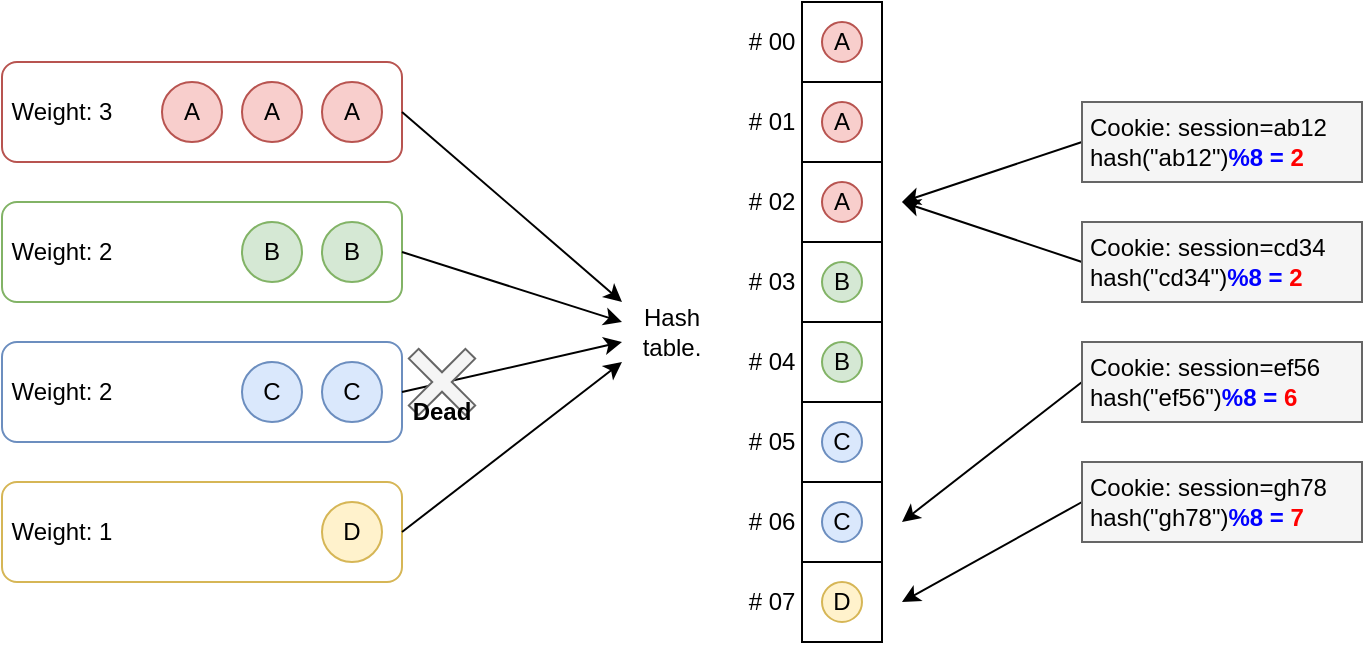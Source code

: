 <mxfile>
    <diagram id="SwyTIUc-K7ksmOeCrZUB" name="Page-1">
        <mxGraphModel dx="906" dy="421" grid="1" gridSize="10" guides="1" tooltips="1" connect="1" arrows="1" fold="1" page="1" pageScale="1" pageWidth="850" pageHeight="1100" math="0" shadow="0">
            <root>
                <mxCell id="0"/>
                <mxCell id="1" parent="0"/>
                <mxCell id="5" value="" style="rounded=1;whiteSpace=wrap;html=1;fillColor=default;strokeColor=#b85450;" parent="1" vertex="1">
                    <mxGeometry x="80" y="150" width="200" height="50" as="geometry"/>
                </mxCell>
                <mxCell id="7" value="" style="rounded=1;whiteSpace=wrap;html=1;fillColor=default;strokeColor=#82b366;" parent="1" vertex="1">
                    <mxGeometry x="80" y="220" width="200" height="50" as="geometry"/>
                </mxCell>
                <mxCell id="8" value="" style="rounded=1;whiteSpace=wrap;html=1;fillColor=default;strokeColor=#6c8ebf;" parent="1" vertex="1">
                    <mxGeometry x="80" y="290" width="200" height="50" as="geometry"/>
                </mxCell>
                <mxCell id="9" value="" style="rounded=1;whiteSpace=wrap;html=1;fillColor=default;strokeColor=#d6b656;" parent="1" vertex="1">
                    <mxGeometry x="80" y="360" width="200" height="50" as="geometry"/>
                </mxCell>
                <mxCell id="10" value="" style="endArrow=classic;html=1;exitX=1;exitY=0.5;exitDx=0;exitDy=0;" parent="1" source="5" edge="1">
                    <mxGeometry width="50" height="50" relative="1" as="geometry">
                        <mxPoint x="370" y="290" as="sourcePoint"/>
                        <mxPoint x="390" y="270" as="targetPoint"/>
                    </mxGeometry>
                </mxCell>
                <mxCell id="11" value="" style="endArrow=classic;html=1;exitX=1;exitY=0.5;exitDx=0;exitDy=0;" parent="1" source="9" edge="1">
                    <mxGeometry width="50" height="50" relative="1" as="geometry">
                        <mxPoint x="290" y="210" as="sourcePoint"/>
                        <mxPoint x="390" y="300" as="targetPoint"/>
                    </mxGeometry>
                </mxCell>
                <mxCell id="12" value="" style="endArrow=classic;html=1;exitX=1;exitY=0.5;exitDx=0;exitDy=0;" parent="1" source="8" edge="1">
                    <mxGeometry width="50" height="50" relative="1" as="geometry">
                        <mxPoint x="290" y="380" as="sourcePoint"/>
                        <mxPoint x="390" y="290" as="targetPoint"/>
                    </mxGeometry>
                </mxCell>
                <mxCell id="13" value="" style="endArrow=classic;html=1;exitX=1;exitY=0.5;exitDx=0;exitDy=0;" parent="1" source="7" edge="1">
                    <mxGeometry width="50" height="50" relative="1" as="geometry">
                        <mxPoint x="290" y="320" as="sourcePoint"/>
                        <mxPoint x="390" y="280" as="targetPoint"/>
                    </mxGeometry>
                </mxCell>
                <mxCell id="4" value="A" style="ellipse;whiteSpace=wrap;html=1;aspect=fixed;fillColor=#f8cecc;strokeColor=#b85450;" parent="1" vertex="1">
                    <mxGeometry x="240" y="160" width="30" height="30" as="geometry"/>
                </mxCell>
                <mxCell id="14" value="A" style="ellipse;whiteSpace=wrap;html=1;aspect=fixed;fillColor=#f8cecc;strokeColor=#b85450;" parent="1" vertex="1">
                    <mxGeometry x="200" y="160" width="30" height="30" as="geometry"/>
                </mxCell>
                <mxCell id="15" value="A" style="ellipse;whiteSpace=wrap;html=1;aspect=fixed;fillColor=#f8cecc;strokeColor=#b85450;" parent="1" vertex="1">
                    <mxGeometry x="160" y="160" width="30" height="30" as="geometry"/>
                </mxCell>
                <mxCell id="16" value="B" style="ellipse;whiteSpace=wrap;html=1;aspect=fixed;fillColor=#d5e8d4;strokeColor=#82b366;" parent="1" vertex="1">
                    <mxGeometry x="200" y="230" width="30" height="30" as="geometry"/>
                </mxCell>
                <mxCell id="17" value="B" style="ellipse;whiteSpace=wrap;html=1;aspect=fixed;fillColor=#d5e8d4;strokeColor=#82b366;" parent="1" vertex="1">
                    <mxGeometry x="240" y="230" width="30" height="30" as="geometry"/>
                </mxCell>
                <mxCell id="18" value="C" style="ellipse;whiteSpace=wrap;html=1;aspect=fixed;fillColor=#dae8fc;strokeColor=#6c8ebf;" parent="1" vertex="1">
                    <mxGeometry x="240" y="300" width="30" height="30" as="geometry"/>
                </mxCell>
                <mxCell id="19" value="C" style="ellipse;whiteSpace=wrap;html=1;aspect=fixed;fillColor=#dae8fc;strokeColor=#6c8ebf;" parent="1" vertex="1">
                    <mxGeometry x="200" y="300" width="30" height="30" as="geometry"/>
                </mxCell>
                <mxCell id="20" value="D" style="ellipse;whiteSpace=wrap;html=1;aspect=fixed;fillColor=#fff2cc;strokeColor=#d6b656;" parent="1" vertex="1">
                    <mxGeometry x="240" y="370" width="30" height="30" as="geometry"/>
                </mxCell>
                <mxCell id="21" value="" style="shape=cross;whiteSpace=wrap;html=1;fillColor=#f5f5f5;size=0.173;fontColor=#333333;strokeColor=#666666;rotation=45;" parent="1" vertex="1">
                    <mxGeometry x="280" y="290" width="40" height="40" as="geometry"/>
                </mxCell>
                <mxCell id="22" value="Dead" style="text;html=1;strokeColor=none;fillColor=none;align=center;verticalAlign=middle;whiteSpace=wrap;rounded=0;fontStyle=1" parent="1" vertex="1">
                    <mxGeometry x="270" y="310" width="60" height="30" as="geometry"/>
                </mxCell>
                <mxCell id="34" value="Weight: 3" style="text;html=1;strokeColor=none;fillColor=none;align=center;verticalAlign=middle;whiteSpace=wrap;rounded=0;" parent="1" vertex="1">
                    <mxGeometry x="80" y="160" width="60" height="30" as="geometry"/>
                </mxCell>
                <mxCell id="35" value="Weight: 2" style="text;html=1;strokeColor=none;fillColor=none;align=center;verticalAlign=middle;whiteSpace=wrap;rounded=0;" parent="1" vertex="1">
                    <mxGeometry x="80" y="230" width="60" height="30" as="geometry"/>
                </mxCell>
                <mxCell id="36" value="Weight: 2" style="text;html=1;strokeColor=none;fillColor=none;align=center;verticalAlign=middle;whiteSpace=wrap;rounded=0;" parent="1" vertex="1">
                    <mxGeometry x="80" y="300" width="60" height="30" as="geometry"/>
                </mxCell>
                <mxCell id="37" value="Weight: 1" style="text;html=1;strokeColor=none;fillColor=none;align=center;verticalAlign=middle;whiteSpace=wrap;rounded=0;" parent="1" vertex="1">
                    <mxGeometry x="80" y="370" width="60" height="30" as="geometry"/>
                </mxCell>
                <mxCell id="45" value="" style="group" parent="1" vertex="1" connectable="0">
                    <mxGeometry x="480" y="120" width="40" height="40" as="geometry"/>
                </mxCell>
                <mxCell id="44" value="" style="rounded=0;whiteSpace=wrap;html=1;" parent="45" vertex="1">
                    <mxGeometry width="40" height="40" as="geometry"/>
                </mxCell>
                <mxCell id="28" value="A" style="ellipse;whiteSpace=wrap;html=1;aspect=fixed;fillColor=#f8cecc;strokeColor=#b85450;" parent="45" vertex="1">
                    <mxGeometry x="10" y="10" width="20" height="20" as="geometry"/>
                </mxCell>
                <mxCell id="59" value="# 00" style="text;html=1;strokeColor=none;fillColor=none;align=center;verticalAlign=middle;whiteSpace=wrap;rounded=0;" parent="1" vertex="1">
                    <mxGeometry x="450" y="130" width="30" height="20" as="geometry"/>
                </mxCell>
                <mxCell id="60" value="" style="group;fillColor=#d5e8d4;strokeColor=#82b366;" parent="1" vertex="1" connectable="0">
                    <mxGeometry x="480" y="160" width="40" height="40" as="geometry"/>
                </mxCell>
                <mxCell id="61" value="" style="rounded=0;whiteSpace=wrap;html=1;" parent="60" vertex="1">
                    <mxGeometry width="40" height="40" as="geometry"/>
                </mxCell>
                <mxCell id="62" value="A" style="ellipse;whiteSpace=wrap;html=1;aspect=fixed;fillColor=#f8cecc;strokeColor=#b85450;" parent="60" vertex="1">
                    <mxGeometry x="10" y="10" width="20" height="20" as="geometry"/>
                </mxCell>
                <mxCell id="63" value="# 01" style="text;html=1;strokeColor=none;fillColor=none;align=center;verticalAlign=middle;whiteSpace=wrap;rounded=0;" parent="1" vertex="1">
                    <mxGeometry x="450" y="170" width="30" height="20" as="geometry"/>
                </mxCell>
                <mxCell id="64" value="" style="group" parent="1" vertex="1" connectable="0">
                    <mxGeometry x="480" y="200" width="40" height="40" as="geometry"/>
                </mxCell>
                <mxCell id="65" value="" style="rounded=0;whiteSpace=wrap;html=1;" parent="64" vertex="1">
                    <mxGeometry width="40" height="40" as="geometry"/>
                </mxCell>
                <mxCell id="66" value="A" style="ellipse;whiteSpace=wrap;html=1;aspect=fixed;fillColor=#f8cecc;strokeColor=#b85450;" parent="64" vertex="1">
                    <mxGeometry x="10" y="10" width="20" height="20" as="geometry"/>
                </mxCell>
                <mxCell id="67" value="# 02" style="text;html=1;strokeColor=none;fillColor=none;align=center;verticalAlign=middle;whiteSpace=wrap;rounded=0;" parent="1" vertex="1">
                    <mxGeometry x="450" y="210" width="30" height="20" as="geometry"/>
                </mxCell>
                <mxCell id="68" value="" style="group" parent="1" vertex="1" connectable="0">
                    <mxGeometry x="480" y="240" width="40" height="40" as="geometry"/>
                </mxCell>
                <mxCell id="69" value="" style="rounded=0;whiteSpace=wrap;html=1;" parent="68" vertex="1">
                    <mxGeometry width="40" height="40" as="geometry"/>
                </mxCell>
                <mxCell id="70" value="B" style="ellipse;whiteSpace=wrap;html=1;aspect=fixed;fillColor=#d5e8d4;strokeColor=#82b366;" parent="68" vertex="1">
                    <mxGeometry x="10" y="10" width="20" height="20" as="geometry"/>
                </mxCell>
                <mxCell id="71" value="# 03" style="text;html=1;strokeColor=none;fillColor=none;align=center;verticalAlign=middle;whiteSpace=wrap;rounded=0;" parent="1" vertex="1">
                    <mxGeometry x="450" y="250" width="30" height="20" as="geometry"/>
                </mxCell>
                <mxCell id="72" value="" style="group" parent="1" vertex="1" connectable="0">
                    <mxGeometry x="480" y="280" width="40" height="40" as="geometry"/>
                </mxCell>
                <mxCell id="73" value="" style="rounded=0;whiteSpace=wrap;html=1;" parent="72" vertex="1">
                    <mxGeometry width="40" height="40" as="geometry"/>
                </mxCell>
                <mxCell id="74" value="B" style="ellipse;whiteSpace=wrap;html=1;aspect=fixed;fillColor=#d5e8d4;strokeColor=#82b366;" parent="72" vertex="1">
                    <mxGeometry x="10" y="10" width="20" height="20" as="geometry"/>
                </mxCell>
                <mxCell id="75" value="# 04" style="text;html=1;strokeColor=none;fillColor=none;align=center;verticalAlign=middle;whiteSpace=wrap;rounded=0;" parent="1" vertex="1">
                    <mxGeometry x="450" y="290" width="30" height="20" as="geometry"/>
                </mxCell>
                <mxCell id="76" value="" style="group" parent="1" vertex="1" connectable="0">
                    <mxGeometry x="480" y="320" width="40" height="40" as="geometry"/>
                </mxCell>
                <mxCell id="77" value="" style="rounded=0;whiteSpace=wrap;html=1;" parent="76" vertex="1">
                    <mxGeometry width="40" height="40" as="geometry"/>
                </mxCell>
                <mxCell id="78" value="C" style="ellipse;whiteSpace=wrap;html=1;aspect=fixed;fillColor=#dae8fc;strokeColor=#6c8ebf;" parent="76" vertex="1">
                    <mxGeometry x="10" y="10" width="20" height="20" as="geometry"/>
                </mxCell>
                <mxCell id="79" value="# 05" style="text;html=1;strokeColor=none;fillColor=none;align=center;verticalAlign=middle;whiteSpace=wrap;rounded=0;" parent="1" vertex="1">
                    <mxGeometry x="450" y="330" width="30" height="20" as="geometry"/>
                </mxCell>
                <mxCell id="80" value="" style="group" parent="1" vertex="1" connectable="0">
                    <mxGeometry x="480" y="360" width="40" height="40" as="geometry"/>
                </mxCell>
                <mxCell id="81" value="" style="rounded=0;whiteSpace=wrap;html=1;" parent="80" vertex="1">
                    <mxGeometry width="40" height="40" as="geometry"/>
                </mxCell>
                <mxCell id="82" value="C" style="ellipse;whiteSpace=wrap;html=1;aspect=fixed;fillColor=#dae8fc;strokeColor=#6c8ebf;" parent="80" vertex="1">
                    <mxGeometry x="10" y="10" width="20" height="20" as="geometry"/>
                </mxCell>
                <mxCell id="83" value="# 06" style="text;html=1;strokeColor=none;fillColor=none;align=center;verticalAlign=middle;whiteSpace=wrap;rounded=0;" parent="1" vertex="1">
                    <mxGeometry x="450" y="370" width="30" height="20" as="geometry"/>
                </mxCell>
                <mxCell id="84" value="" style="group" parent="1" vertex="1" connectable="0">
                    <mxGeometry x="480" y="400" width="40" height="40" as="geometry"/>
                </mxCell>
                <mxCell id="85" value="" style="rounded=0;whiteSpace=wrap;html=1;" parent="84" vertex="1">
                    <mxGeometry width="40" height="40" as="geometry"/>
                </mxCell>
                <mxCell id="86" value="D" style="ellipse;whiteSpace=wrap;html=1;aspect=fixed;fillColor=#fff2cc;strokeColor=#d6b656;" parent="84" vertex="1">
                    <mxGeometry x="10" y="10" width="20" height="20" as="geometry"/>
                </mxCell>
                <mxCell id="87" value="# 07" style="text;html=1;strokeColor=none;fillColor=none;align=center;verticalAlign=middle;whiteSpace=wrap;rounded=0;" parent="1" vertex="1">
                    <mxGeometry x="450" y="410" width="30" height="20" as="geometry"/>
                </mxCell>
                <mxCell id="88" value="Hash table." style="text;html=1;strokeColor=none;fillColor=none;align=center;verticalAlign=middle;whiteSpace=wrap;rounded=0;" parent="1" vertex="1">
                    <mxGeometry x="390" y="265" width="50" height="40" as="geometry"/>
                </mxCell>
                <mxCell id="101" style="edgeStyle=none;html=1;exitX=0;exitY=0.5;exitDx=0;exitDy=0;fontColor=#000000;" parent="1" source="93" edge="1">
                    <mxGeometry relative="1" as="geometry">
                        <mxPoint x="530" y="380" as="targetPoint"/>
                    </mxGeometry>
                </mxCell>
                <mxCell id="93" value="&lt;font color=&quot;#000000&quot;&gt;Cookie: session=ef56&lt;br&gt;hash(&quot;ef56&quot;&lt;/font&gt;&lt;font style=&quot;&quot; color=&quot;#000000&quot;&gt;)&lt;/font&gt;&lt;font style=&quot;font-weight: bold;&quot; color=&quot;#0000ff&quot;&gt;%8 = &lt;/font&gt;&lt;font style=&quot;font-weight: bold;&quot; color=&quot;#ff0000&quot;&gt;6&lt;/font&gt;" style="rounded=0;whiteSpace=wrap;html=1;fillColor=#f5f5f5;fontColor=#333333;strokeColor=#666666;align=left;spacingLeft=2;" parent="1" vertex="1">
                    <mxGeometry x="620" y="290" width="140" height="40" as="geometry"/>
                </mxCell>
                <mxCell id="102" style="edgeStyle=none;html=1;exitX=0;exitY=0.5;exitDx=0;exitDy=0;fontColor=#000000;" parent="1" source="94" edge="1">
                    <mxGeometry relative="1" as="geometry">
                        <mxPoint x="530" y="220" as="targetPoint"/>
                    </mxGeometry>
                </mxCell>
                <mxCell id="94" value="&lt;span style=&quot;color: rgb(0, 0, 0);&quot;&gt;Cookie: session=cd34&lt;/span&gt;&lt;br style=&quot;border-color: var(--border-color); color: rgb(0, 0, 0);&quot;&gt;&lt;font color=&quot;#000000&quot;&gt;hash(&quot;cd34&quot;&lt;/font&gt;&lt;font style=&quot;&quot; color=&quot;#000000&quot;&gt;)&lt;/font&gt;&lt;font style=&quot;font-weight: bold;&quot; color=&quot;#0000ff&quot;&gt;%8 = &lt;/font&gt;&lt;font color=&quot;#ff0000&quot; style=&quot;font-weight: bold;&quot;&gt;2&lt;/font&gt;" style="rounded=0;whiteSpace=wrap;html=1;fillColor=#f5f5f5;fontColor=#333333;strokeColor=#666666;align=left;spacingLeft=2;" parent="1" vertex="1">
                    <mxGeometry x="620" y="230" width="140" height="40" as="geometry"/>
                </mxCell>
                <mxCell id="100" style="edgeStyle=none;html=1;exitX=0;exitY=0.5;exitDx=0;exitDy=0;fontColor=#000000;" parent="1" source="98" edge="1">
                    <mxGeometry relative="1" as="geometry">
                        <mxPoint x="530" y="420" as="targetPoint"/>
                    </mxGeometry>
                </mxCell>
                <mxCell id="98" value="&lt;font color=&quot;#000000&quot;&gt;Cookie: session=gh78&lt;br&gt;hash(&quot;gh78&quot;&lt;/font&gt;&lt;font style=&quot;&quot; color=&quot;#000000&quot;&gt;)&lt;/font&gt;&lt;font style=&quot;font-weight: bold;&quot; color=&quot;#0000ff&quot;&gt;%8 = &lt;/font&gt;&lt;font color=&quot;#ff0000&quot; style=&quot;font-weight: bold;&quot;&gt;7&lt;/font&gt;" style="rounded=0;whiteSpace=wrap;html=1;fillColor=#f5f5f5;fontColor=#333333;strokeColor=#666666;align=left;spacingLeft=2;" parent="1" vertex="1">
                    <mxGeometry x="620" y="350" width="140" height="40" as="geometry"/>
                </mxCell>
                <mxCell id="103" style="edgeStyle=none;html=1;exitX=0;exitY=0.5;exitDx=0;exitDy=0;fontColor=#000000;" parent="1" source="99" edge="1">
                    <mxGeometry relative="1" as="geometry">
                        <mxPoint x="530" y="220" as="targetPoint"/>
                    </mxGeometry>
                </mxCell>
                <mxCell id="99" value="&lt;span style=&quot;color: rgb(0, 0, 0);&quot;&gt;Cookie: session=ab12&lt;/span&gt;&lt;br style=&quot;border-color: var(--border-color); color: rgb(0, 0, 0);&quot;&gt;&lt;font color=&quot;#000000&quot;&gt;hash(&quot;ab12&quot;&lt;/font&gt;&lt;font style=&quot;&quot; color=&quot;#000000&quot;&gt;)&lt;/font&gt;&lt;font style=&quot;font-weight: bold;&quot; color=&quot;#0000ff&quot;&gt;%8 = &lt;/font&gt;&lt;font color=&quot;#ff0000&quot; style=&quot;font-weight: bold;&quot;&gt;2&lt;/font&gt;" style="rounded=0;whiteSpace=wrap;html=1;fillColor=#f5f5f5;fontColor=#333333;strokeColor=#666666;align=left;spacingLeft=2;" parent="1" vertex="1">
                    <mxGeometry x="620" y="170" width="140" height="40" as="geometry"/>
                </mxCell>
            </root>
        </mxGraphModel>
    </diagram>
</mxfile>
